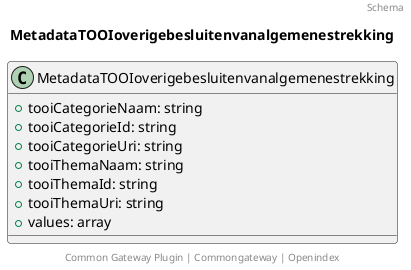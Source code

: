 @startuml
title: MetadataTOOIoverigebesluitenvanalgemenestrekking
footer: Common Gateway Plugin | Commongateway | Openindex 
header: Schema

class MetadataTOOIoverigebesluitenvanalgemenestrekking {
  + tooiCategorieNaam: string
  + tooiCategorieId: string
  + tooiCategorieUri: string
  + tooiThemaNaam: string
  + tooiThemaId: string
  + tooiThemaUri: string
  + values: array
}
@enduml
